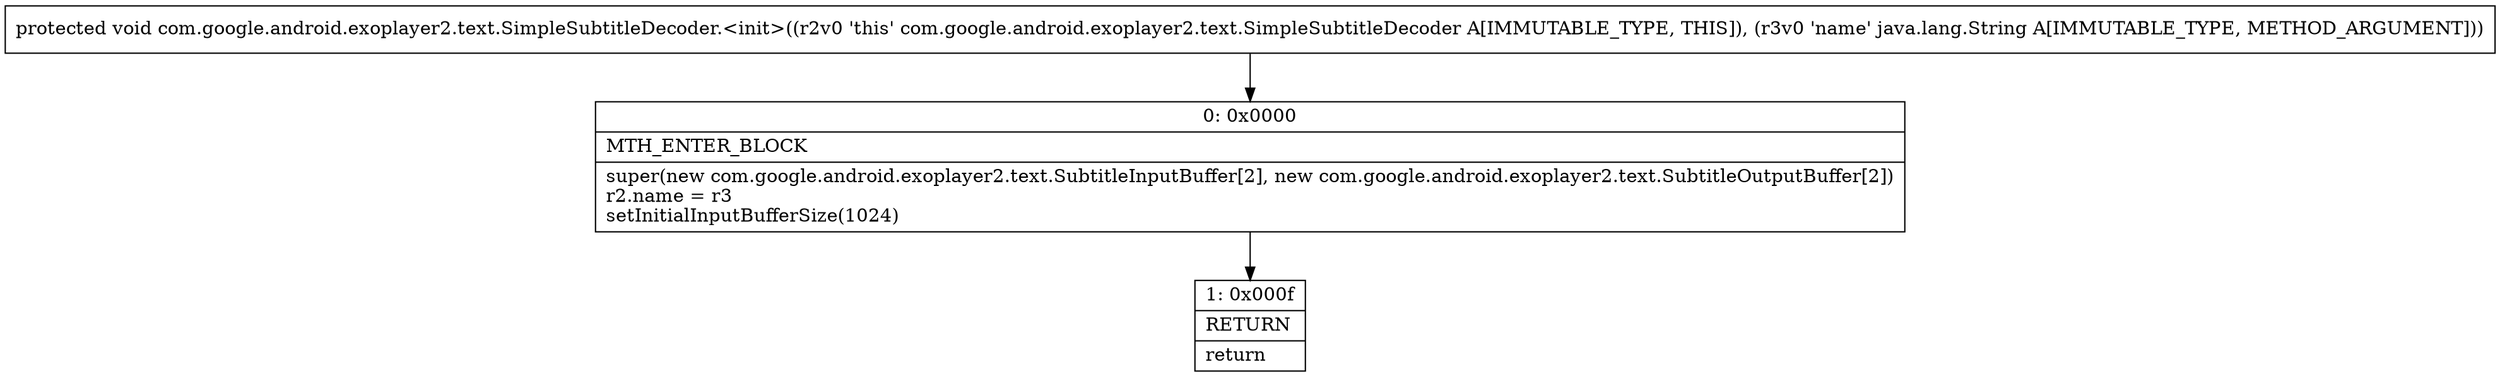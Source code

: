 digraph "CFG forcom.google.android.exoplayer2.text.SimpleSubtitleDecoder.\<init\>(Ljava\/lang\/String;)V" {
Node_0 [shape=record,label="{0\:\ 0x0000|MTH_ENTER_BLOCK\l|super(new com.google.android.exoplayer2.text.SubtitleInputBuffer[2], new com.google.android.exoplayer2.text.SubtitleOutputBuffer[2])\lr2.name = r3\lsetInitialInputBufferSize(1024)\l}"];
Node_1 [shape=record,label="{1\:\ 0x000f|RETURN\l|return\l}"];
MethodNode[shape=record,label="{protected void com.google.android.exoplayer2.text.SimpleSubtitleDecoder.\<init\>((r2v0 'this' com.google.android.exoplayer2.text.SimpleSubtitleDecoder A[IMMUTABLE_TYPE, THIS]), (r3v0 'name' java.lang.String A[IMMUTABLE_TYPE, METHOD_ARGUMENT])) }"];
MethodNode -> Node_0;
Node_0 -> Node_1;
}

